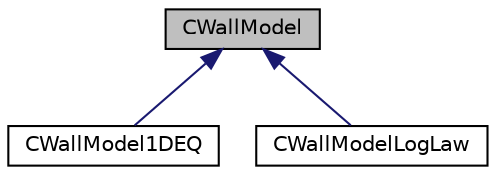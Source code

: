 digraph "CWallModel"
{
 // LATEX_PDF_SIZE
  edge [fontname="Helvetica",fontsize="10",labelfontname="Helvetica",labelfontsize="10"];
  node [fontname="Helvetica",fontsize="10",shape=record];
  Node1 [label="CWallModel",height=0.2,width=0.4,color="black", fillcolor="grey75", style="filled", fontcolor="black",tooltip="Base class for defining the LES wall model."];
  Node1 -> Node2 [dir="back",color="midnightblue",fontsize="10",style="solid",fontname="Helvetica"];
  Node2 [label="CWallModel1DEQ",height=0.2,width=0.4,color="black", fillcolor="white", style="filled",URL="$classCWallModel1DEQ.html",tooltip=" "];
  Node1 -> Node3 [dir="back",color="midnightblue",fontsize="10",style="solid",fontname="Helvetica"];
  Node3 [label="CWallModelLogLaw",height=0.2,width=0.4,color="black", fillcolor="white", style="filled",URL="$classCWallModelLogLaw.html",tooltip=" "];
}
